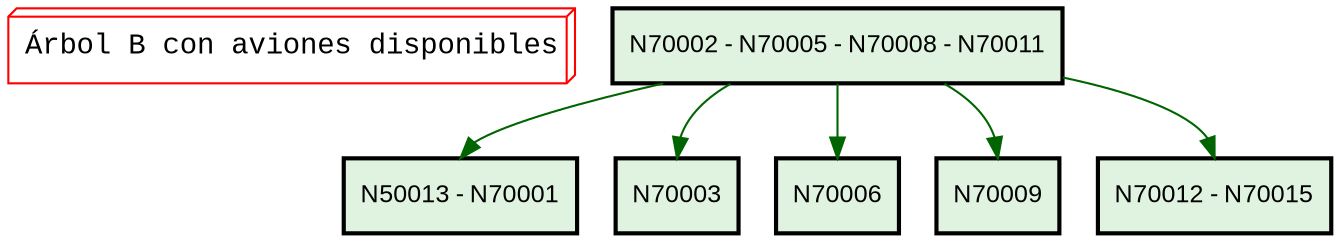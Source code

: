 digraph G {
    node [shape=record];
Titulo [fontname="Courier New", color=red shape=box3d label="Árbol B con aviones disponibles"];
    nodo0 [label="N70002 - N70005 - N70008 - N70011", shape=box, style=filled, fillcolor="#e0f2e0", fontname="Arial", fontsize=12, penwidth=2.0];
    nodo1 [label="N50013 - N70001", shape=box, style=filled, fillcolor="#e0f2e0", fontname="Arial", fontsize=12, penwidth=2.0];
    nodo0 -> nodo1:n [color="#006400"];
    nodo2 [label="N70003", shape=box, style=filled, fillcolor="#e0f2e0", fontname="Arial", fontsize=12, penwidth=2.0];
    nodo0 -> nodo2:n [color="#006400"];
    nodo3 [label="N70006", shape=box, style=filled, fillcolor="#e0f2e0", fontname="Arial", fontsize=12, penwidth=2.0];
    nodo0 -> nodo3:n [color="#006400"];
    nodo4 [label="N70009", shape=box, style=filled, fillcolor="#e0f2e0", fontname="Arial", fontsize=12, penwidth=2.0];
    nodo0 -> nodo4:n [color="#006400"];
    nodo5 [label="N70012 - N70015", shape=box, style=filled, fillcolor="#e0f2e0", fontname="Arial", fontsize=12, penwidth=2.0];
    nodo0 -> nodo5:n [color="#006400"];
}
